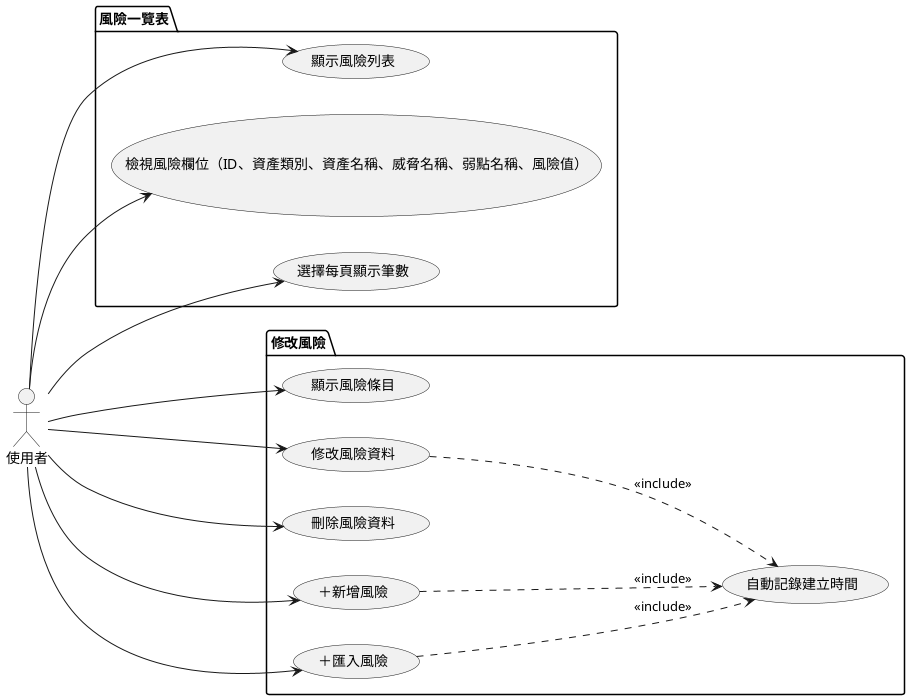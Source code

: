 @startuml

left to right direction

actor 使用者

package "風險一覽表" {
    usecase "顯示風險列表" as UC1
    usecase "檢視風險欄位（ID、資產類別、資產名稱、威脅名稱、弱點名稱、風險值）" as UC2
    usecase "選擇每頁顯示筆數" as UC3
}

package "修改風險" {
    usecase "顯示風險條目" as UC4
    usecase "修改風險資料" as UC5
    usecase "刪除風險資料" as UC6
    usecase "＋新增風險" as UC7
    usecase "＋匯入風險" as UC8
    usecase "自動記錄建立時間" as UC9
}

UC5 .down.> UC9 : <<include>>
UC7 .down.> UC9 : <<include>>
UC8 .down.> UC9 : <<include>>

使用者 --> UC1
使用者 --> UC2
使用者 --> UC3
使用者 --> UC4
使用者 --> UC5
使用者 --> UC6
使用者 --> UC7
使用者 --> UC8

@enduml
